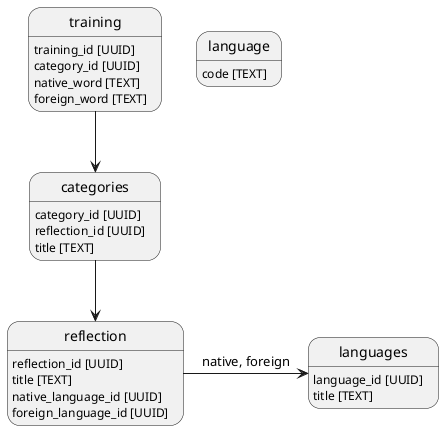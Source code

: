 @startuml

languages: language_id [UUID]
languages: title [TEXT]
language: code [TEXT]

reflection: reflection_id [UUID]
reflection: title [TEXT]
reflection: native_language_id [UUID]
reflection: foreign_language_id [UUID]
reflection -> languages: native, foreign

categories: category_id [UUID]
categories: reflection_id [UUID]
categories: title [TEXT]
categories --> reflection

training: training_id [UUID]
training: category_id [UUID]
training: native_word [TEXT]
training: foreign_word [TEXT]
training --> categories

@enduml